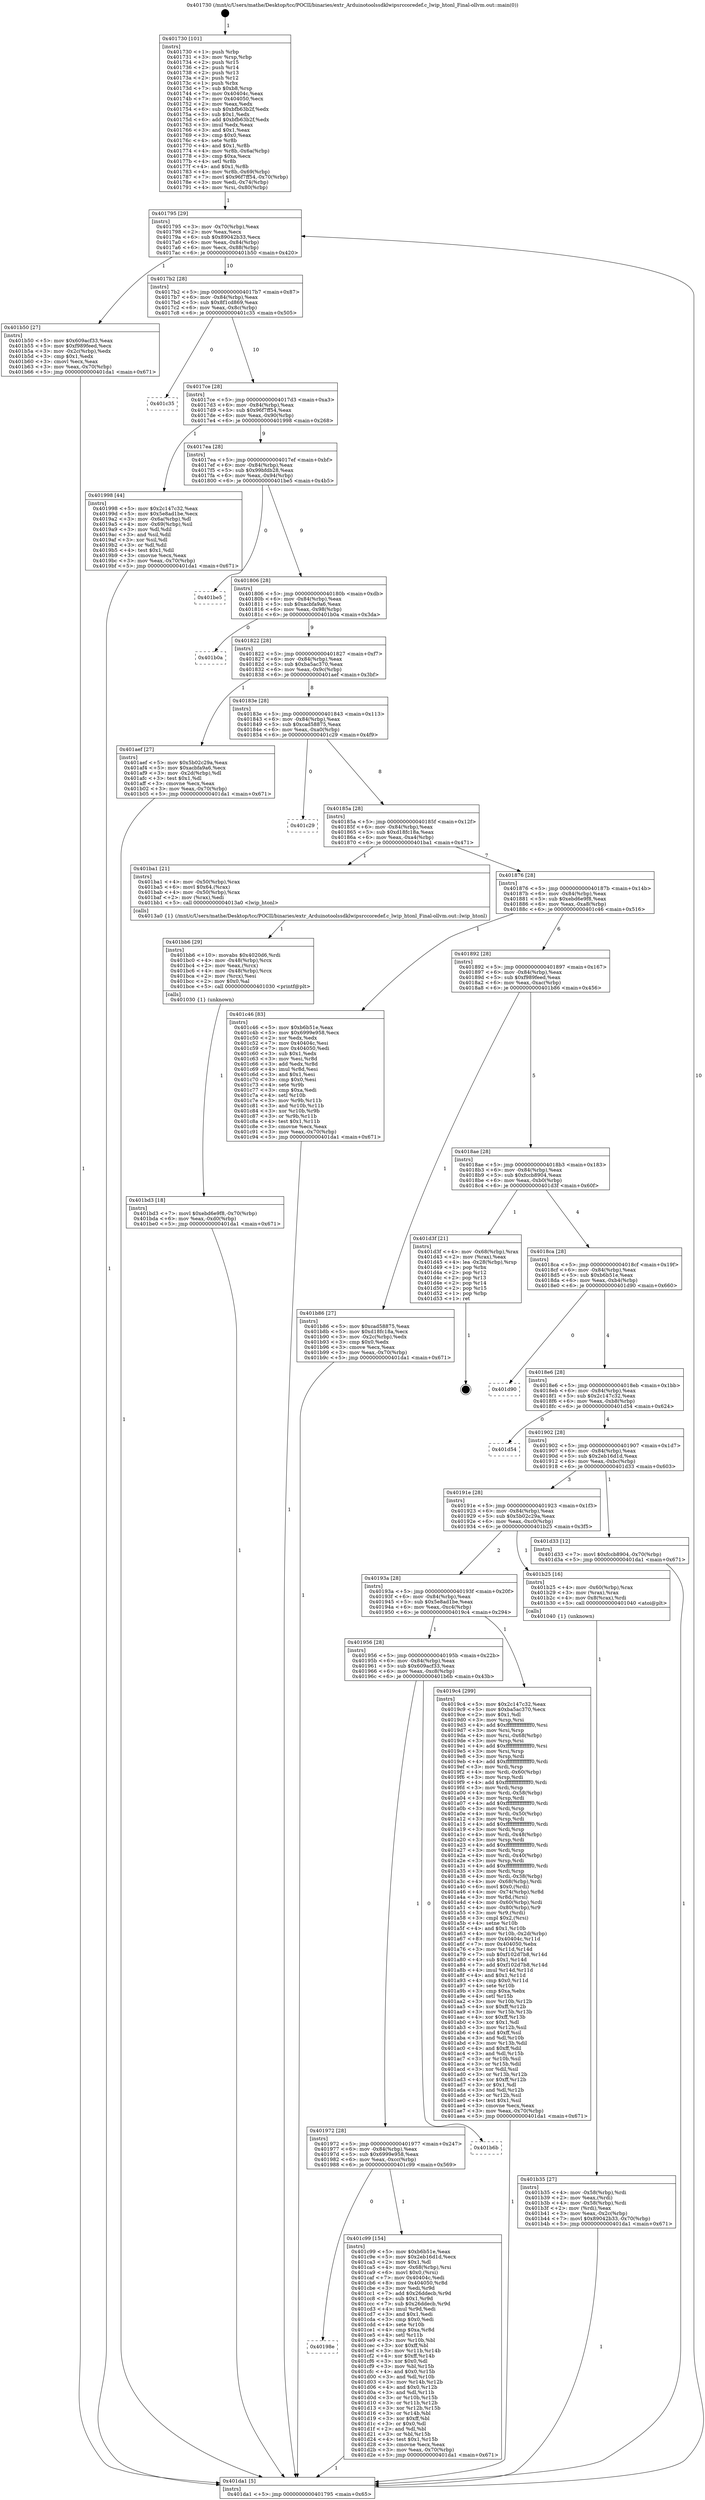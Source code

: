 digraph "0x401730" {
  label = "0x401730 (/mnt/c/Users/mathe/Desktop/tcc/POCII/binaries/extr_Arduinotoolssdklwipsrccoredef.c_lwip_htonl_Final-ollvm.out::main(0))"
  labelloc = "t"
  node[shape=record]

  Entry [label="",width=0.3,height=0.3,shape=circle,fillcolor=black,style=filled]
  "0x401795" [label="{
     0x401795 [29]\l
     | [instrs]\l
     &nbsp;&nbsp;0x401795 \<+3\>: mov -0x70(%rbp),%eax\l
     &nbsp;&nbsp;0x401798 \<+2\>: mov %eax,%ecx\l
     &nbsp;&nbsp;0x40179a \<+6\>: sub $0x89042b33,%ecx\l
     &nbsp;&nbsp;0x4017a0 \<+6\>: mov %eax,-0x84(%rbp)\l
     &nbsp;&nbsp;0x4017a6 \<+6\>: mov %ecx,-0x88(%rbp)\l
     &nbsp;&nbsp;0x4017ac \<+6\>: je 0000000000401b50 \<main+0x420\>\l
  }"]
  "0x401b50" [label="{
     0x401b50 [27]\l
     | [instrs]\l
     &nbsp;&nbsp;0x401b50 \<+5\>: mov $0x609acf33,%eax\l
     &nbsp;&nbsp;0x401b55 \<+5\>: mov $0xf989feed,%ecx\l
     &nbsp;&nbsp;0x401b5a \<+3\>: mov -0x2c(%rbp),%edx\l
     &nbsp;&nbsp;0x401b5d \<+3\>: cmp $0x1,%edx\l
     &nbsp;&nbsp;0x401b60 \<+3\>: cmovl %ecx,%eax\l
     &nbsp;&nbsp;0x401b63 \<+3\>: mov %eax,-0x70(%rbp)\l
     &nbsp;&nbsp;0x401b66 \<+5\>: jmp 0000000000401da1 \<main+0x671\>\l
  }"]
  "0x4017b2" [label="{
     0x4017b2 [28]\l
     | [instrs]\l
     &nbsp;&nbsp;0x4017b2 \<+5\>: jmp 00000000004017b7 \<main+0x87\>\l
     &nbsp;&nbsp;0x4017b7 \<+6\>: mov -0x84(%rbp),%eax\l
     &nbsp;&nbsp;0x4017bd \<+5\>: sub $0x8f1cd869,%eax\l
     &nbsp;&nbsp;0x4017c2 \<+6\>: mov %eax,-0x8c(%rbp)\l
     &nbsp;&nbsp;0x4017c8 \<+6\>: je 0000000000401c35 \<main+0x505\>\l
  }"]
  Exit [label="",width=0.3,height=0.3,shape=circle,fillcolor=black,style=filled,peripheries=2]
  "0x401c35" [label="{
     0x401c35\l
  }", style=dashed]
  "0x4017ce" [label="{
     0x4017ce [28]\l
     | [instrs]\l
     &nbsp;&nbsp;0x4017ce \<+5\>: jmp 00000000004017d3 \<main+0xa3\>\l
     &nbsp;&nbsp;0x4017d3 \<+6\>: mov -0x84(%rbp),%eax\l
     &nbsp;&nbsp;0x4017d9 \<+5\>: sub $0x96f7ff54,%eax\l
     &nbsp;&nbsp;0x4017de \<+6\>: mov %eax,-0x90(%rbp)\l
     &nbsp;&nbsp;0x4017e4 \<+6\>: je 0000000000401998 \<main+0x268\>\l
  }"]
  "0x40198e" [label="{
     0x40198e\l
  }", style=dashed]
  "0x401998" [label="{
     0x401998 [44]\l
     | [instrs]\l
     &nbsp;&nbsp;0x401998 \<+5\>: mov $0x2c147c32,%eax\l
     &nbsp;&nbsp;0x40199d \<+5\>: mov $0x5e8ad1be,%ecx\l
     &nbsp;&nbsp;0x4019a2 \<+3\>: mov -0x6a(%rbp),%dl\l
     &nbsp;&nbsp;0x4019a5 \<+4\>: mov -0x69(%rbp),%sil\l
     &nbsp;&nbsp;0x4019a9 \<+3\>: mov %dl,%dil\l
     &nbsp;&nbsp;0x4019ac \<+3\>: and %sil,%dil\l
     &nbsp;&nbsp;0x4019af \<+3\>: xor %sil,%dl\l
     &nbsp;&nbsp;0x4019b2 \<+3\>: or %dl,%dil\l
     &nbsp;&nbsp;0x4019b5 \<+4\>: test $0x1,%dil\l
     &nbsp;&nbsp;0x4019b9 \<+3\>: cmovne %ecx,%eax\l
     &nbsp;&nbsp;0x4019bc \<+3\>: mov %eax,-0x70(%rbp)\l
     &nbsp;&nbsp;0x4019bf \<+5\>: jmp 0000000000401da1 \<main+0x671\>\l
  }"]
  "0x4017ea" [label="{
     0x4017ea [28]\l
     | [instrs]\l
     &nbsp;&nbsp;0x4017ea \<+5\>: jmp 00000000004017ef \<main+0xbf\>\l
     &nbsp;&nbsp;0x4017ef \<+6\>: mov -0x84(%rbp),%eax\l
     &nbsp;&nbsp;0x4017f5 \<+5\>: sub $0x99bfdb28,%eax\l
     &nbsp;&nbsp;0x4017fa \<+6\>: mov %eax,-0x94(%rbp)\l
     &nbsp;&nbsp;0x401800 \<+6\>: je 0000000000401be5 \<main+0x4b5\>\l
  }"]
  "0x401da1" [label="{
     0x401da1 [5]\l
     | [instrs]\l
     &nbsp;&nbsp;0x401da1 \<+5\>: jmp 0000000000401795 \<main+0x65\>\l
  }"]
  "0x401730" [label="{
     0x401730 [101]\l
     | [instrs]\l
     &nbsp;&nbsp;0x401730 \<+1\>: push %rbp\l
     &nbsp;&nbsp;0x401731 \<+3\>: mov %rsp,%rbp\l
     &nbsp;&nbsp;0x401734 \<+2\>: push %r15\l
     &nbsp;&nbsp;0x401736 \<+2\>: push %r14\l
     &nbsp;&nbsp;0x401738 \<+2\>: push %r13\l
     &nbsp;&nbsp;0x40173a \<+2\>: push %r12\l
     &nbsp;&nbsp;0x40173c \<+1\>: push %rbx\l
     &nbsp;&nbsp;0x40173d \<+7\>: sub $0xb8,%rsp\l
     &nbsp;&nbsp;0x401744 \<+7\>: mov 0x40404c,%eax\l
     &nbsp;&nbsp;0x40174b \<+7\>: mov 0x404050,%ecx\l
     &nbsp;&nbsp;0x401752 \<+2\>: mov %eax,%edx\l
     &nbsp;&nbsp;0x401754 \<+6\>: sub $0xbfb63b2f,%edx\l
     &nbsp;&nbsp;0x40175a \<+3\>: sub $0x1,%edx\l
     &nbsp;&nbsp;0x40175d \<+6\>: add $0xbfb63b2f,%edx\l
     &nbsp;&nbsp;0x401763 \<+3\>: imul %edx,%eax\l
     &nbsp;&nbsp;0x401766 \<+3\>: and $0x1,%eax\l
     &nbsp;&nbsp;0x401769 \<+3\>: cmp $0x0,%eax\l
     &nbsp;&nbsp;0x40176c \<+4\>: sete %r8b\l
     &nbsp;&nbsp;0x401770 \<+4\>: and $0x1,%r8b\l
     &nbsp;&nbsp;0x401774 \<+4\>: mov %r8b,-0x6a(%rbp)\l
     &nbsp;&nbsp;0x401778 \<+3\>: cmp $0xa,%ecx\l
     &nbsp;&nbsp;0x40177b \<+4\>: setl %r8b\l
     &nbsp;&nbsp;0x40177f \<+4\>: and $0x1,%r8b\l
     &nbsp;&nbsp;0x401783 \<+4\>: mov %r8b,-0x69(%rbp)\l
     &nbsp;&nbsp;0x401787 \<+7\>: movl $0x96f7ff54,-0x70(%rbp)\l
     &nbsp;&nbsp;0x40178e \<+3\>: mov %edi,-0x74(%rbp)\l
     &nbsp;&nbsp;0x401791 \<+4\>: mov %rsi,-0x80(%rbp)\l
  }"]
  "0x401c99" [label="{
     0x401c99 [154]\l
     | [instrs]\l
     &nbsp;&nbsp;0x401c99 \<+5\>: mov $0xb6b51e,%eax\l
     &nbsp;&nbsp;0x401c9e \<+5\>: mov $0x2eb16d1d,%ecx\l
     &nbsp;&nbsp;0x401ca3 \<+2\>: mov $0x1,%dl\l
     &nbsp;&nbsp;0x401ca5 \<+4\>: mov -0x68(%rbp),%rsi\l
     &nbsp;&nbsp;0x401ca9 \<+6\>: movl $0x0,(%rsi)\l
     &nbsp;&nbsp;0x401caf \<+7\>: mov 0x40404c,%edi\l
     &nbsp;&nbsp;0x401cb6 \<+8\>: mov 0x404050,%r8d\l
     &nbsp;&nbsp;0x401cbe \<+3\>: mov %edi,%r9d\l
     &nbsp;&nbsp;0x401cc1 \<+7\>: add $0x26ddecb,%r9d\l
     &nbsp;&nbsp;0x401cc8 \<+4\>: sub $0x1,%r9d\l
     &nbsp;&nbsp;0x401ccc \<+7\>: sub $0x26ddecb,%r9d\l
     &nbsp;&nbsp;0x401cd3 \<+4\>: imul %r9d,%edi\l
     &nbsp;&nbsp;0x401cd7 \<+3\>: and $0x1,%edi\l
     &nbsp;&nbsp;0x401cda \<+3\>: cmp $0x0,%edi\l
     &nbsp;&nbsp;0x401cdd \<+4\>: sete %r10b\l
     &nbsp;&nbsp;0x401ce1 \<+4\>: cmp $0xa,%r8d\l
     &nbsp;&nbsp;0x401ce5 \<+4\>: setl %r11b\l
     &nbsp;&nbsp;0x401ce9 \<+3\>: mov %r10b,%bl\l
     &nbsp;&nbsp;0x401cec \<+3\>: xor $0xff,%bl\l
     &nbsp;&nbsp;0x401cef \<+3\>: mov %r11b,%r14b\l
     &nbsp;&nbsp;0x401cf2 \<+4\>: xor $0xff,%r14b\l
     &nbsp;&nbsp;0x401cf6 \<+3\>: xor $0x0,%dl\l
     &nbsp;&nbsp;0x401cf9 \<+3\>: mov %bl,%r15b\l
     &nbsp;&nbsp;0x401cfc \<+4\>: and $0x0,%r15b\l
     &nbsp;&nbsp;0x401d00 \<+3\>: and %dl,%r10b\l
     &nbsp;&nbsp;0x401d03 \<+3\>: mov %r14b,%r12b\l
     &nbsp;&nbsp;0x401d06 \<+4\>: and $0x0,%r12b\l
     &nbsp;&nbsp;0x401d0a \<+3\>: and %dl,%r11b\l
     &nbsp;&nbsp;0x401d0d \<+3\>: or %r10b,%r15b\l
     &nbsp;&nbsp;0x401d10 \<+3\>: or %r11b,%r12b\l
     &nbsp;&nbsp;0x401d13 \<+3\>: xor %r12b,%r15b\l
     &nbsp;&nbsp;0x401d16 \<+3\>: or %r14b,%bl\l
     &nbsp;&nbsp;0x401d19 \<+3\>: xor $0xff,%bl\l
     &nbsp;&nbsp;0x401d1c \<+3\>: or $0x0,%dl\l
     &nbsp;&nbsp;0x401d1f \<+2\>: and %dl,%bl\l
     &nbsp;&nbsp;0x401d21 \<+3\>: or %bl,%r15b\l
     &nbsp;&nbsp;0x401d24 \<+4\>: test $0x1,%r15b\l
     &nbsp;&nbsp;0x401d28 \<+3\>: cmovne %ecx,%eax\l
     &nbsp;&nbsp;0x401d2b \<+3\>: mov %eax,-0x70(%rbp)\l
     &nbsp;&nbsp;0x401d2e \<+5\>: jmp 0000000000401da1 \<main+0x671\>\l
  }"]
  "0x401be5" [label="{
     0x401be5\l
  }", style=dashed]
  "0x401806" [label="{
     0x401806 [28]\l
     | [instrs]\l
     &nbsp;&nbsp;0x401806 \<+5\>: jmp 000000000040180b \<main+0xdb\>\l
     &nbsp;&nbsp;0x40180b \<+6\>: mov -0x84(%rbp),%eax\l
     &nbsp;&nbsp;0x401811 \<+5\>: sub $0xacbfa9a6,%eax\l
     &nbsp;&nbsp;0x401816 \<+6\>: mov %eax,-0x98(%rbp)\l
     &nbsp;&nbsp;0x40181c \<+6\>: je 0000000000401b0a \<main+0x3da\>\l
  }"]
  "0x401972" [label="{
     0x401972 [28]\l
     | [instrs]\l
     &nbsp;&nbsp;0x401972 \<+5\>: jmp 0000000000401977 \<main+0x247\>\l
     &nbsp;&nbsp;0x401977 \<+6\>: mov -0x84(%rbp),%eax\l
     &nbsp;&nbsp;0x40197d \<+5\>: sub $0x6999e958,%eax\l
     &nbsp;&nbsp;0x401982 \<+6\>: mov %eax,-0xcc(%rbp)\l
     &nbsp;&nbsp;0x401988 \<+6\>: je 0000000000401c99 \<main+0x569\>\l
  }"]
  "0x401b0a" [label="{
     0x401b0a\l
  }", style=dashed]
  "0x401822" [label="{
     0x401822 [28]\l
     | [instrs]\l
     &nbsp;&nbsp;0x401822 \<+5\>: jmp 0000000000401827 \<main+0xf7\>\l
     &nbsp;&nbsp;0x401827 \<+6\>: mov -0x84(%rbp),%eax\l
     &nbsp;&nbsp;0x40182d \<+5\>: sub $0xba5ac370,%eax\l
     &nbsp;&nbsp;0x401832 \<+6\>: mov %eax,-0x9c(%rbp)\l
     &nbsp;&nbsp;0x401838 \<+6\>: je 0000000000401aef \<main+0x3bf\>\l
  }"]
  "0x401b6b" [label="{
     0x401b6b\l
  }", style=dashed]
  "0x401aef" [label="{
     0x401aef [27]\l
     | [instrs]\l
     &nbsp;&nbsp;0x401aef \<+5\>: mov $0x5b02c29a,%eax\l
     &nbsp;&nbsp;0x401af4 \<+5\>: mov $0xacbfa9a6,%ecx\l
     &nbsp;&nbsp;0x401af9 \<+3\>: mov -0x2d(%rbp),%dl\l
     &nbsp;&nbsp;0x401afc \<+3\>: test $0x1,%dl\l
     &nbsp;&nbsp;0x401aff \<+3\>: cmovne %ecx,%eax\l
     &nbsp;&nbsp;0x401b02 \<+3\>: mov %eax,-0x70(%rbp)\l
     &nbsp;&nbsp;0x401b05 \<+5\>: jmp 0000000000401da1 \<main+0x671\>\l
  }"]
  "0x40183e" [label="{
     0x40183e [28]\l
     | [instrs]\l
     &nbsp;&nbsp;0x40183e \<+5\>: jmp 0000000000401843 \<main+0x113\>\l
     &nbsp;&nbsp;0x401843 \<+6\>: mov -0x84(%rbp),%eax\l
     &nbsp;&nbsp;0x401849 \<+5\>: sub $0xcad58875,%eax\l
     &nbsp;&nbsp;0x40184e \<+6\>: mov %eax,-0xa0(%rbp)\l
     &nbsp;&nbsp;0x401854 \<+6\>: je 0000000000401c29 \<main+0x4f9\>\l
  }"]
  "0x401bd3" [label="{
     0x401bd3 [18]\l
     | [instrs]\l
     &nbsp;&nbsp;0x401bd3 \<+7\>: movl $0xebd6e9f8,-0x70(%rbp)\l
     &nbsp;&nbsp;0x401bda \<+6\>: mov %eax,-0xd0(%rbp)\l
     &nbsp;&nbsp;0x401be0 \<+5\>: jmp 0000000000401da1 \<main+0x671\>\l
  }"]
  "0x401c29" [label="{
     0x401c29\l
  }", style=dashed]
  "0x40185a" [label="{
     0x40185a [28]\l
     | [instrs]\l
     &nbsp;&nbsp;0x40185a \<+5\>: jmp 000000000040185f \<main+0x12f\>\l
     &nbsp;&nbsp;0x40185f \<+6\>: mov -0x84(%rbp),%eax\l
     &nbsp;&nbsp;0x401865 \<+5\>: sub $0xd18fc18a,%eax\l
     &nbsp;&nbsp;0x40186a \<+6\>: mov %eax,-0xa4(%rbp)\l
     &nbsp;&nbsp;0x401870 \<+6\>: je 0000000000401ba1 \<main+0x471\>\l
  }"]
  "0x401bb6" [label="{
     0x401bb6 [29]\l
     | [instrs]\l
     &nbsp;&nbsp;0x401bb6 \<+10\>: movabs $0x4020d6,%rdi\l
     &nbsp;&nbsp;0x401bc0 \<+4\>: mov -0x48(%rbp),%rcx\l
     &nbsp;&nbsp;0x401bc4 \<+2\>: mov %eax,(%rcx)\l
     &nbsp;&nbsp;0x401bc6 \<+4\>: mov -0x48(%rbp),%rcx\l
     &nbsp;&nbsp;0x401bca \<+2\>: mov (%rcx),%esi\l
     &nbsp;&nbsp;0x401bcc \<+2\>: mov $0x0,%al\l
     &nbsp;&nbsp;0x401bce \<+5\>: call 0000000000401030 \<printf@plt\>\l
     | [calls]\l
     &nbsp;&nbsp;0x401030 \{1\} (unknown)\l
  }"]
  "0x401ba1" [label="{
     0x401ba1 [21]\l
     | [instrs]\l
     &nbsp;&nbsp;0x401ba1 \<+4\>: mov -0x50(%rbp),%rax\l
     &nbsp;&nbsp;0x401ba5 \<+6\>: movl $0x64,(%rax)\l
     &nbsp;&nbsp;0x401bab \<+4\>: mov -0x50(%rbp),%rax\l
     &nbsp;&nbsp;0x401baf \<+2\>: mov (%rax),%edi\l
     &nbsp;&nbsp;0x401bb1 \<+5\>: call 00000000004013a0 \<lwip_htonl\>\l
     | [calls]\l
     &nbsp;&nbsp;0x4013a0 \{1\} (/mnt/c/Users/mathe/Desktop/tcc/POCII/binaries/extr_Arduinotoolssdklwipsrccoredef.c_lwip_htonl_Final-ollvm.out::lwip_htonl)\l
  }"]
  "0x401876" [label="{
     0x401876 [28]\l
     | [instrs]\l
     &nbsp;&nbsp;0x401876 \<+5\>: jmp 000000000040187b \<main+0x14b\>\l
     &nbsp;&nbsp;0x40187b \<+6\>: mov -0x84(%rbp),%eax\l
     &nbsp;&nbsp;0x401881 \<+5\>: sub $0xebd6e9f8,%eax\l
     &nbsp;&nbsp;0x401886 \<+6\>: mov %eax,-0xa8(%rbp)\l
     &nbsp;&nbsp;0x40188c \<+6\>: je 0000000000401c46 \<main+0x516\>\l
  }"]
  "0x401b35" [label="{
     0x401b35 [27]\l
     | [instrs]\l
     &nbsp;&nbsp;0x401b35 \<+4\>: mov -0x58(%rbp),%rdi\l
     &nbsp;&nbsp;0x401b39 \<+2\>: mov %eax,(%rdi)\l
     &nbsp;&nbsp;0x401b3b \<+4\>: mov -0x58(%rbp),%rdi\l
     &nbsp;&nbsp;0x401b3f \<+2\>: mov (%rdi),%eax\l
     &nbsp;&nbsp;0x401b41 \<+3\>: mov %eax,-0x2c(%rbp)\l
     &nbsp;&nbsp;0x401b44 \<+7\>: movl $0x89042b33,-0x70(%rbp)\l
     &nbsp;&nbsp;0x401b4b \<+5\>: jmp 0000000000401da1 \<main+0x671\>\l
  }"]
  "0x401c46" [label="{
     0x401c46 [83]\l
     | [instrs]\l
     &nbsp;&nbsp;0x401c46 \<+5\>: mov $0xb6b51e,%eax\l
     &nbsp;&nbsp;0x401c4b \<+5\>: mov $0x6999e958,%ecx\l
     &nbsp;&nbsp;0x401c50 \<+2\>: xor %edx,%edx\l
     &nbsp;&nbsp;0x401c52 \<+7\>: mov 0x40404c,%esi\l
     &nbsp;&nbsp;0x401c59 \<+7\>: mov 0x404050,%edi\l
     &nbsp;&nbsp;0x401c60 \<+3\>: sub $0x1,%edx\l
     &nbsp;&nbsp;0x401c63 \<+3\>: mov %esi,%r8d\l
     &nbsp;&nbsp;0x401c66 \<+3\>: add %edx,%r8d\l
     &nbsp;&nbsp;0x401c69 \<+4\>: imul %r8d,%esi\l
     &nbsp;&nbsp;0x401c6d \<+3\>: and $0x1,%esi\l
     &nbsp;&nbsp;0x401c70 \<+3\>: cmp $0x0,%esi\l
     &nbsp;&nbsp;0x401c73 \<+4\>: sete %r9b\l
     &nbsp;&nbsp;0x401c77 \<+3\>: cmp $0xa,%edi\l
     &nbsp;&nbsp;0x401c7a \<+4\>: setl %r10b\l
     &nbsp;&nbsp;0x401c7e \<+3\>: mov %r9b,%r11b\l
     &nbsp;&nbsp;0x401c81 \<+3\>: and %r10b,%r11b\l
     &nbsp;&nbsp;0x401c84 \<+3\>: xor %r10b,%r9b\l
     &nbsp;&nbsp;0x401c87 \<+3\>: or %r9b,%r11b\l
     &nbsp;&nbsp;0x401c8a \<+4\>: test $0x1,%r11b\l
     &nbsp;&nbsp;0x401c8e \<+3\>: cmovne %ecx,%eax\l
     &nbsp;&nbsp;0x401c91 \<+3\>: mov %eax,-0x70(%rbp)\l
     &nbsp;&nbsp;0x401c94 \<+5\>: jmp 0000000000401da1 \<main+0x671\>\l
  }"]
  "0x401892" [label="{
     0x401892 [28]\l
     | [instrs]\l
     &nbsp;&nbsp;0x401892 \<+5\>: jmp 0000000000401897 \<main+0x167\>\l
     &nbsp;&nbsp;0x401897 \<+6\>: mov -0x84(%rbp),%eax\l
     &nbsp;&nbsp;0x40189d \<+5\>: sub $0xf989feed,%eax\l
     &nbsp;&nbsp;0x4018a2 \<+6\>: mov %eax,-0xac(%rbp)\l
     &nbsp;&nbsp;0x4018a8 \<+6\>: je 0000000000401b86 \<main+0x456\>\l
  }"]
  "0x401956" [label="{
     0x401956 [28]\l
     | [instrs]\l
     &nbsp;&nbsp;0x401956 \<+5\>: jmp 000000000040195b \<main+0x22b\>\l
     &nbsp;&nbsp;0x40195b \<+6\>: mov -0x84(%rbp),%eax\l
     &nbsp;&nbsp;0x401961 \<+5\>: sub $0x609acf33,%eax\l
     &nbsp;&nbsp;0x401966 \<+6\>: mov %eax,-0xc8(%rbp)\l
     &nbsp;&nbsp;0x40196c \<+6\>: je 0000000000401b6b \<main+0x43b\>\l
  }"]
  "0x401b86" [label="{
     0x401b86 [27]\l
     | [instrs]\l
     &nbsp;&nbsp;0x401b86 \<+5\>: mov $0xcad58875,%eax\l
     &nbsp;&nbsp;0x401b8b \<+5\>: mov $0xd18fc18a,%ecx\l
     &nbsp;&nbsp;0x401b90 \<+3\>: mov -0x2c(%rbp),%edx\l
     &nbsp;&nbsp;0x401b93 \<+3\>: cmp $0x0,%edx\l
     &nbsp;&nbsp;0x401b96 \<+3\>: cmove %ecx,%eax\l
     &nbsp;&nbsp;0x401b99 \<+3\>: mov %eax,-0x70(%rbp)\l
     &nbsp;&nbsp;0x401b9c \<+5\>: jmp 0000000000401da1 \<main+0x671\>\l
  }"]
  "0x4018ae" [label="{
     0x4018ae [28]\l
     | [instrs]\l
     &nbsp;&nbsp;0x4018ae \<+5\>: jmp 00000000004018b3 \<main+0x183\>\l
     &nbsp;&nbsp;0x4018b3 \<+6\>: mov -0x84(%rbp),%eax\l
     &nbsp;&nbsp;0x4018b9 \<+5\>: sub $0xfccb8904,%eax\l
     &nbsp;&nbsp;0x4018be \<+6\>: mov %eax,-0xb0(%rbp)\l
     &nbsp;&nbsp;0x4018c4 \<+6\>: je 0000000000401d3f \<main+0x60f\>\l
  }"]
  "0x4019c4" [label="{
     0x4019c4 [299]\l
     | [instrs]\l
     &nbsp;&nbsp;0x4019c4 \<+5\>: mov $0x2c147c32,%eax\l
     &nbsp;&nbsp;0x4019c9 \<+5\>: mov $0xba5ac370,%ecx\l
     &nbsp;&nbsp;0x4019ce \<+2\>: mov $0x1,%dl\l
     &nbsp;&nbsp;0x4019d0 \<+3\>: mov %rsp,%rsi\l
     &nbsp;&nbsp;0x4019d3 \<+4\>: add $0xfffffffffffffff0,%rsi\l
     &nbsp;&nbsp;0x4019d7 \<+3\>: mov %rsi,%rsp\l
     &nbsp;&nbsp;0x4019da \<+4\>: mov %rsi,-0x68(%rbp)\l
     &nbsp;&nbsp;0x4019de \<+3\>: mov %rsp,%rsi\l
     &nbsp;&nbsp;0x4019e1 \<+4\>: add $0xfffffffffffffff0,%rsi\l
     &nbsp;&nbsp;0x4019e5 \<+3\>: mov %rsi,%rsp\l
     &nbsp;&nbsp;0x4019e8 \<+3\>: mov %rsp,%rdi\l
     &nbsp;&nbsp;0x4019eb \<+4\>: add $0xfffffffffffffff0,%rdi\l
     &nbsp;&nbsp;0x4019ef \<+3\>: mov %rdi,%rsp\l
     &nbsp;&nbsp;0x4019f2 \<+4\>: mov %rdi,-0x60(%rbp)\l
     &nbsp;&nbsp;0x4019f6 \<+3\>: mov %rsp,%rdi\l
     &nbsp;&nbsp;0x4019f9 \<+4\>: add $0xfffffffffffffff0,%rdi\l
     &nbsp;&nbsp;0x4019fd \<+3\>: mov %rdi,%rsp\l
     &nbsp;&nbsp;0x401a00 \<+4\>: mov %rdi,-0x58(%rbp)\l
     &nbsp;&nbsp;0x401a04 \<+3\>: mov %rsp,%rdi\l
     &nbsp;&nbsp;0x401a07 \<+4\>: add $0xfffffffffffffff0,%rdi\l
     &nbsp;&nbsp;0x401a0b \<+3\>: mov %rdi,%rsp\l
     &nbsp;&nbsp;0x401a0e \<+4\>: mov %rdi,-0x50(%rbp)\l
     &nbsp;&nbsp;0x401a12 \<+3\>: mov %rsp,%rdi\l
     &nbsp;&nbsp;0x401a15 \<+4\>: add $0xfffffffffffffff0,%rdi\l
     &nbsp;&nbsp;0x401a19 \<+3\>: mov %rdi,%rsp\l
     &nbsp;&nbsp;0x401a1c \<+4\>: mov %rdi,-0x48(%rbp)\l
     &nbsp;&nbsp;0x401a20 \<+3\>: mov %rsp,%rdi\l
     &nbsp;&nbsp;0x401a23 \<+4\>: add $0xfffffffffffffff0,%rdi\l
     &nbsp;&nbsp;0x401a27 \<+3\>: mov %rdi,%rsp\l
     &nbsp;&nbsp;0x401a2a \<+4\>: mov %rdi,-0x40(%rbp)\l
     &nbsp;&nbsp;0x401a2e \<+3\>: mov %rsp,%rdi\l
     &nbsp;&nbsp;0x401a31 \<+4\>: add $0xfffffffffffffff0,%rdi\l
     &nbsp;&nbsp;0x401a35 \<+3\>: mov %rdi,%rsp\l
     &nbsp;&nbsp;0x401a38 \<+4\>: mov %rdi,-0x38(%rbp)\l
     &nbsp;&nbsp;0x401a3c \<+4\>: mov -0x68(%rbp),%rdi\l
     &nbsp;&nbsp;0x401a40 \<+6\>: movl $0x0,(%rdi)\l
     &nbsp;&nbsp;0x401a46 \<+4\>: mov -0x74(%rbp),%r8d\l
     &nbsp;&nbsp;0x401a4a \<+3\>: mov %r8d,(%rsi)\l
     &nbsp;&nbsp;0x401a4d \<+4\>: mov -0x60(%rbp),%rdi\l
     &nbsp;&nbsp;0x401a51 \<+4\>: mov -0x80(%rbp),%r9\l
     &nbsp;&nbsp;0x401a55 \<+3\>: mov %r9,(%rdi)\l
     &nbsp;&nbsp;0x401a58 \<+3\>: cmpl $0x2,(%rsi)\l
     &nbsp;&nbsp;0x401a5b \<+4\>: setne %r10b\l
     &nbsp;&nbsp;0x401a5f \<+4\>: and $0x1,%r10b\l
     &nbsp;&nbsp;0x401a63 \<+4\>: mov %r10b,-0x2d(%rbp)\l
     &nbsp;&nbsp;0x401a67 \<+8\>: mov 0x40404c,%r11d\l
     &nbsp;&nbsp;0x401a6f \<+7\>: mov 0x404050,%ebx\l
     &nbsp;&nbsp;0x401a76 \<+3\>: mov %r11d,%r14d\l
     &nbsp;&nbsp;0x401a79 \<+7\>: sub $0xf102d7b8,%r14d\l
     &nbsp;&nbsp;0x401a80 \<+4\>: sub $0x1,%r14d\l
     &nbsp;&nbsp;0x401a84 \<+7\>: add $0xf102d7b8,%r14d\l
     &nbsp;&nbsp;0x401a8b \<+4\>: imul %r14d,%r11d\l
     &nbsp;&nbsp;0x401a8f \<+4\>: and $0x1,%r11d\l
     &nbsp;&nbsp;0x401a93 \<+4\>: cmp $0x0,%r11d\l
     &nbsp;&nbsp;0x401a97 \<+4\>: sete %r10b\l
     &nbsp;&nbsp;0x401a9b \<+3\>: cmp $0xa,%ebx\l
     &nbsp;&nbsp;0x401a9e \<+4\>: setl %r15b\l
     &nbsp;&nbsp;0x401aa2 \<+3\>: mov %r10b,%r12b\l
     &nbsp;&nbsp;0x401aa5 \<+4\>: xor $0xff,%r12b\l
     &nbsp;&nbsp;0x401aa9 \<+3\>: mov %r15b,%r13b\l
     &nbsp;&nbsp;0x401aac \<+4\>: xor $0xff,%r13b\l
     &nbsp;&nbsp;0x401ab0 \<+3\>: xor $0x1,%dl\l
     &nbsp;&nbsp;0x401ab3 \<+3\>: mov %r12b,%sil\l
     &nbsp;&nbsp;0x401ab6 \<+4\>: and $0xff,%sil\l
     &nbsp;&nbsp;0x401aba \<+3\>: and %dl,%r10b\l
     &nbsp;&nbsp;0x401abd \<+3\>: mov %r13b,%dil\l
     &nbsp;&nbsp;0x401ac0 \<+4\>: and $0xff,%dil\l
     &nbsp;&nbsp;0x401ac4 \<+3\>: and %dl,%r15b\l
     &nbsp;&nbsp;0x401ac7 \<+3\>: or %r10b,%sil\l
     &nbsp;&nbsp;0x401aca \<+3\>: or %r15b,%dil\l
     &nbsp;&nbsp;0x401acd \<+3\>: xor %dil,%sil\l
     &nbsp;&nbsp;0x401ad0 \<+3\>: or %r13b,%r12b\l
     &nbsp;&nbsp;0x401ad3 \<+4\>: xor $0xff,%r12b\l
     &nbsp;&nbsp;0x401ad7 \<+3\>: or $0x1,%dl\l
     &nbsp;&nbsp;0x401ada \<+3\>: and %dl,%r12b\l
     &nbsp;&nbsp;0x401add \<+3\>: or %r12b,%sil\l
     &nbsp;&nbsp;0x401ae0 \<+4\>: test $0x1,%sil\l
     &nbsp;&nbsp;0x401ae4 \<+3\>: cmovne %ecx,%eax\l
     &nbsp;&nbsp;0x401ae7 \<+3\>: mov %eax,-0x70(%rbp)\l
     &nbsp;&nbsp;0x401aea \<+5\>: jmp 0000000000401da1 \<main+0x671\>\l
  }"]
  "0x401d3f" [label="{
     0x401d3f [21]\l
     | [instrs]\l
     &nbsp;&nbsp;0x401d3f \<+4\>: mov -0x68(%rbp),%rax\l
     &nbsp;&nbsp;0x401d43 \<+2\>: mov (%rax),%eax\l
     &nbsp;&nbsp;0x401d45 \<+4\>: lea -0x28(%rbp),%rsp\l
     &nbsp;&nbsp;0x401d49 \<+1\>: pop %rbx\l
     &nbsp;&nbsp;0x401d4a \<+2\>: pop %r12\l
     &nbsp;&nbsp;0x401d4c \<+2\>: pop %r13\l
     &nbsp;&nbsp;0x401d4e \<+2\>: pop %r14\l
     &nbsp;&nbsp;0x401d50 \<+2\>: pop %r15\l
     &nbsp;&nbsp;0x401d52 \<+1\>: pop %rbp\l
     &nbsp;&nbsp;0x401d53 \<+1\>: ret\l
  }"]
  "0x4018ca" [label="{
     0x4018ca [28]\l
     | [instrs]\l
     &nbsp;&nbsp;0x4018ca \<+5\>: jmp 00000000004018cf \<main+0x19f\>\l
     &nbsp;&nbsp;0x4018cf \<+6\>: mov -0x84(%rbp),%eax\l
     &nbsp;&nbsp;0x4018d5 \<+5\>: sub $0xb6b51e,%eax\l
     &nbsp;&nbsp;0x4018da \<+6\>: mov %eax,-0xb4(%rbp)\l
     &nbsp;&nbsp;0x4018e0 \<+6\>: je 0000000000401d90 \<main+0x660\>\l
  }"]
  "0x40193a" [label="{
     0x40193a [28]\l
     | [instrs]\l
     &nbsp;&nbsp;0x40193a \<+5\>: jmp 000000000040193f \<main+0x20f\>\l
     &nbsp;&nbsp;0x40193f \<+6\>: mov -0x84(%rbp),%eax\l
     &nbsp;&nbsp;0x401945 \<+5\>: sub $0x5e8ad1be,%eax\l
     &nbsp;&nbsp;0x40194a \<+6\>: mov %eax,-0xc4(%rbp)\l
     &nbsp;&nbsp;0x401950 \<+6\>: je 00000000004019c4 \<main+0x294\>\l
  }"]
  "0x401d90" [label="{
     0x401d90\l
  }", style=dashed]
  "0x4018e6" [label="{
     0x4018e6 [28]\l
     | [instrs]\l
     &nbsp;&nbsp;0x4018e6 \<+5\>: jmp 00000000004018eb \<main+0x1bb\>\l
     &nbsp;&nbsp;0x4018eb \<+6\>: mov -0x84(%rbp),%eax\l
     &nbsp;&nbsp;0x4018f1 \<+5\>: sub $0x2c147c32,%eax\l
     &nbsp;&nbsp;0x4018f6 \<+6\>: mov %eax,-0xb8(%rbp)\l
     &nbsp;&nbsp;0x4018fc \<+6\>: je 0000000000401d54 \<main+0x624\>\l
  }"]
  "0x401b25" [label="{
     0x401b25 [16]\l
     | [instrs]\l
     &nbsp;&nbsp;0x401b25 \<+4\>: mov -0x60(%rbp),%rax\l
     &nbsp;&nbsp;0x401b29 \<+3\>: mov (%rax),%rax\l
     &nbsp;&nbsp;0x401b2c \<+4\>: mov 0x8(%rax),%rdi\l
     &nbsp;&nbsp;0x401b30 \<+5\>: call 0000000000401040 \<atoi@plt\>\l
     | [calls]\l
     &nbsp;&nbsp;0x401040 \{1\} (unknown)\l
  }"]
  "0x401d54" [label="{
     0x401d54\l
  }", style=dashed]
  "0x401902" [label="{
     0x401902 [28]\l
     | [instrs]\l
     &nbsp;&nbsp;0x401902 \<+5\>: jmp 0000000000401907 \<main+0x1d7\>\l
     &nbsp;&nbsp;0x401907 \<+6\>: mov -0x84(%rbp),%eax\l
     &nbsp;&nbsp;0x40190d \<+5\>: sub $0x2eb16d1d,%eax\l
     &nbsp;&nbsp;0x401912 \<+6\>: mov %eax,-0xbc(%rbp)\l
     &nbsp;&nbsp;0x401918 \<+6\>: je 0000000000401d33 \<main+0x603\>\l
  }"]
  "0x40191e" [label="{
     0x40191e [28]\l
     | [instrs]\l
     &nbsp;&nbsp;0x40191e \<+5\>: jmp 0000000000401923 \<main+0x1f3\>\l
     &nbsp;&nbsp;0x401923 \<+6\>: mov -0x84(%rbp),%eax\l
     &nbsp;&nbsp;0x401929 \<+5\>: sub $0x5b02c29a,%eax\l
     &nbsp;&nbsp;0x40192e \<+6\>: mov %eax,-0xc0(%rbp)\l
     &nbsp;&nbsp;0x401934 \<+6\>: je 0000000000401b25 \<main+0x3f5\>\l
  }"]
  "0x401d33" [label="{
     0x401d33 [12]\l
     | [instrs]\l
     &nbsp;&nbsp;0x401d33 \<+7\>: movl $0xfccb8904,-0x70(%rbp)\l
     &nbsp;&nbsp;0x401d3a \<+5\>: jmp 0000000000401da1 \<main+0x671\>\l
  }"]
  Entry -> "0x401730" [label=" 1"]
  "0x401795" -> "0x401b50" [label=" 1"]
  "0x401795" -> "0x4017b2" [label=" 10"]
  "0x401d3f" -> Exit [label=" 1"]
  "0x4017b2" -> "0x401c35" [label=" 0"]
  "0x4017b2" -> "0x4017ce" [label=" 10"]
  "0x401d33" -> "0x401da1" [label=" 1"]
  "0x4017ce" -> "0x401998" [label=" 1"]
  "0x4017ce" -> "0x4017ea" [label=" 9"]
  "0x401998" -> "0x401da1" [label=" 1"]
  "0x401730" -> "0x401795" [label=" 1"]
  "0x401da1" -> "0x401795" [label=" 10"]
  "0x401c99" -> "0x401da1" [label=" 1"]
  "0x4017ea" -> "0x401be5" [label=" 0"]
  "0x4017ea" -> "0x401806" [label=" 9"]
  "0x401972" -> "0x40198e" [label=" 0"]
  "0x401806" -> "0x401b0a" [label=" 0"]
  "0x401806" -> "0x401822" [label=" 9"]
  "0x401972" -> "0x401c99" [label=" 1"]
  "0x401822" -> "0x401aef" [label=" 1"]
  "0x401822" -> "0x40183e" [label=" 8"]
  "0x401956" -> "0x401972" [label=" 1"]
  "0x40183e" -> "0x401c29" [label=" 0"]
  "0x40183e" -> "0x40185a" [label=" 8"]
  "0x401956" -> "0x401b6b" [label=" 0"]
  "0x40185a" -> "0x401ba1" [label=" 1"]
  "0x40185a" -> "0x401876" [label=" 7"]
  "0x401c46" -> "0x401da1" [label=" 1"]
  "0x401876" -> "0x401c46" [label=" 1"]
  "0x401876" -> "0x401892" [label=" 6"]
  "0x401bd3" -> "0x401da1" [label=" 1"]
  "0x401892" -> "0x401b86" [label=" 1"]
  "0x401892" -> "0x4018ae" [label=" 5"]
  "0x401ba1" -> "0x401bb6" [label=" 1"]
  "0x4018ae" -> "0x401d3f" [label=" 1"]
  "0x4018ae" -> "0x4018ca" [label=" 4"]
  "0x401b86" -> "0x401da1" [label=" 1"]
  "0x4018ca" -> "0x401d90" [label=" 0"]
  "0x4018ca" -> "0x4018e6" [label=" 4"]
  "0x401b35" -> "0x401da1" [label=" 1"]
  "0x4018e6" -> "0x401d54" [label=" 0"]
  "0x4018e6" -> "0x401902" [label=" 4"]
  "0x401b25" -> "0x401b35" [label=" 1"]
  "0x401902" -> "0x401d33" [label=" 1"]
  "0x401902" -> "0x40191e" [label=" 3"]
  "0x401aef" -> "0x401da1" [label=" 1"]
  "0x40191e" -> "0x401b25" [label=" 1"]
  "0x40191e" -> "0x40193a" [label=" 2"]
  "0x401b50" -> "0x401da1" [label=" 1"]
  "0x40193a" -> "0x4019c4" [label=" 1"]
  "0x40193a" -> "0x401956" [label=" 1"]
  "0x401bb6" -> "0x401bd3" [label=" 1"]
  "0x4019c4" -> "0x401da1" [label=" 1"]
}
